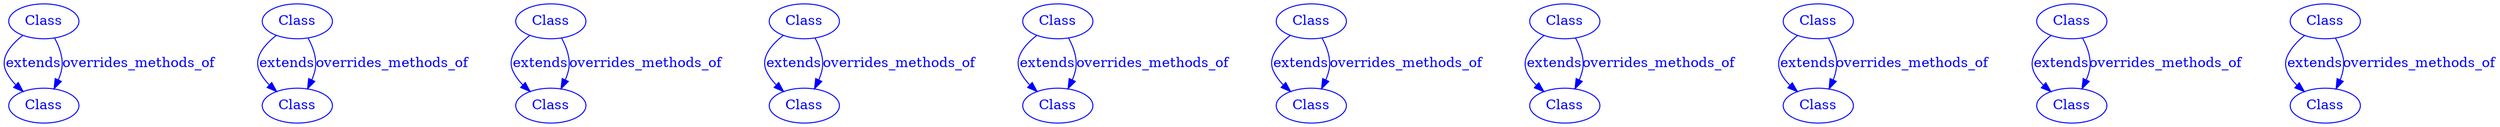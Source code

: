 
digraph SubdueGraph {
  20 [label="Class",color=blue,fontcolor=blue];
  23 [label="Class",color=blue,fontcolor=blue];
  20 -> 23 [label="extends",color=blue,fontcolor=blue];
  20 -> 23 [label="overrides_methods_of",color=blue,fontcolor=blue];
  21 [label="Class",color=blue,fontcolor=blue];
  34 [label="Class",color=blue,fontcolor=blue];
  21 -> 34 [label="extends",color=blue,fontcolor=blue];
  21 -> 34 [label="overrides_methods_of",color=blue,fontcolor=blue];
  18 [label="Class",color=blue,fontcolor=blue];
  56 [label="Class",color=blue,fontcolor=blue];
  18 -> 56 [label="extends",color=blue,fontcolor=blue];
  18 -> 56 [label="overrides_methods_of",color=blue,fontcolor=blue];
  33 [label="Class",color=blue,fontcolor=blue];
  57 [label="Class",color=blue,fontcolor=blue];
  33 -> 57 [label="extends",color=blue,fontcolor=blue];
  33 -> 57 [label="overrides_methods_of",color=blue,fontcolor=blue];
  35 [label="Class",color=blue,fontcolor=blue];
  58 [label="Class",color=blue,fontcolor=blue];
  35 -> 58 [label="extends",color=blue,fontcolor=blue];
  35 -> 58 [label="overrides_methods_of",color=blue,fontcolor=blue];
  37 [label="Class",color=blue,fontcolor=blue];
  59 [label="Class",color=blue,fontcolor=blue];
  37 -> 59 [label="extends",color=blue,fontcolor=blue];
  37 -> 59 [label="overrides_methods_of",color=blue,fontcolor=blue];
  38 [label="Class",color=blue,fontcolor=blue];
  60 [label="Class",color=blue,fontcolor=blue];
  38 -> 60 [label="extends",color=blue,fontcolor=blue];
  38 -> 60 [label="overrides_methods_of",color=blue,fontcolor=blue];
  42 [label="Class",color=blue,fontcolor=blue];
  62 [label="Class",color=blue,fontcolor=blue];
  42 -> 62 [label="extends",color=blue,fontcolor=blue];
  42 -> 62 [label="overrides_methods_of",color=blue,fontcolor=blue];
  48 [label="Class",color=blue,fontcolor=blue];
  64 [label="Class",color=blue,fontcolor=blue];
  48 -> 64 [label="extends",color=blue,fontcolor=blue];
  48 -> 64 [label="overrides_methods_of",color=blue,fontcolor=blue];
  52 [label="Class",color=blue,fontcolor=blue];
  66 [label="Class",color=blue,fontcolor=blue];
  52 -> 66 [label="extends",color=blue,fontcolor=blue];
  52 -> 66 [label="overrides_methods_of",color=blue,fontcolor=blue];
}
